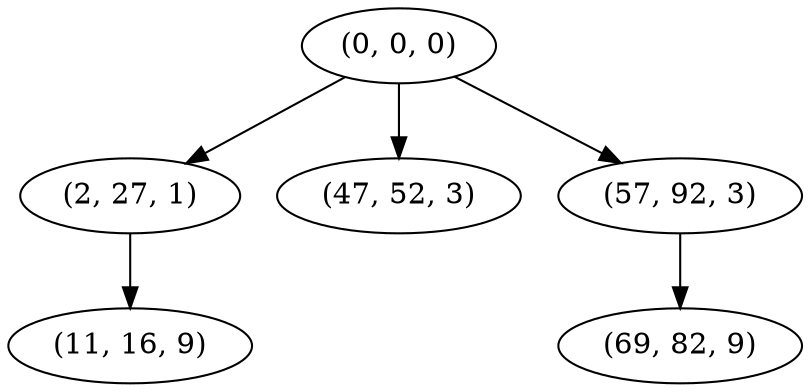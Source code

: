 digraph tree {
    "(0, 0, 0)";
    "(2, 27, 1)";
    "(11, 16, 9)";
    "(47, 52, 3)";
    "(57, 92, 3)";
    "(69, 82, 9)";
    "(0, 0, 0)" -> "(2, 27, 1)";
    "(0, 0, 0)" -> "(47, 52, 3)";
    "(0, 0, 0)" -> "(57, 92, 3)";
    "(2, 27, 1)" -> "(11, 16, 9)";
    "(57, 92, 3)" -> "(69, 82, 9)";
}
